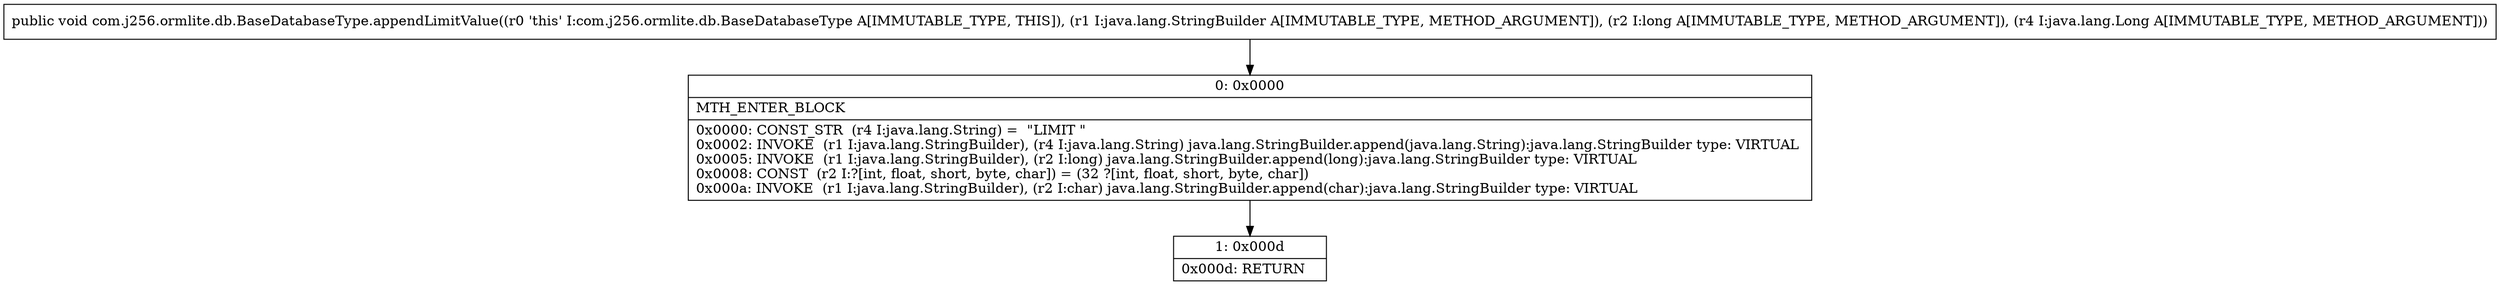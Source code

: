 digraph "CFG forcom.j256.ormlite.db.BaseDatabaseType.appendLimitValue(Ljava\/lang\/StringBuilder;JLjava\/lang\/Long;)V" {
Node_0 [shape=record,label="{0\:\ 0x0000|MTH_ENTER_BLOCK\l|0x0000: CONST_STR  (r4 I:java.lang.String) =  \"LIMIT \" \l0x0002: INVOKE  (r1 I:java.lang.StringBuilder), (r4 I:java.lang.String) java.lang.StringBuilder.append(java.lang.String):java.lang.StringBuilder type: VIRTUAL \l0x0005: INVOKE  (r1 I:java.lang.StringBuilder), (r2 I:long) java.lang.StringBuilder.append(long):java.lang.StringBuilder type: VIRTUAL \l0x0008: CONST  (r2 I:?[int, float, short, byte, char]) = (32 ?[int, float, short, byte, char]) \l0x000a: INVOKE  (r1 I:java.lang.StringBuilder), (r2 I:char) java.lang.StringBuilder.append(char):java.lang.StringBuilder type: VIRTUAL \l}"];
Node_1 [shape=record,label="{1\:\ 0x000d|0x000d: RETURN   \l}"];
MethodNode[shape=record,label="{public void com.j256.ormlite.db.BaseDatabaseType.appendLimitValue((r0 'this' I:com.j256.ormlite.db.BaseDatabaseType A[IMMUTABLE_TYPE, THIS]), (r1 I:java.lang.StringBuilder A[IMMUTABLE_TYPE, METHOD_ARGUMENT]), (r2 I:long A[IMMUTABLE_TYPE, METHOD_ARGUMENT]), (r4 I:java.lang.Long A[IMMUTABLE_TYPE, METHOD_ARGUMENT])) }"];
MethodNode -> Node_0;
Node_0 -> Node_1;
}

